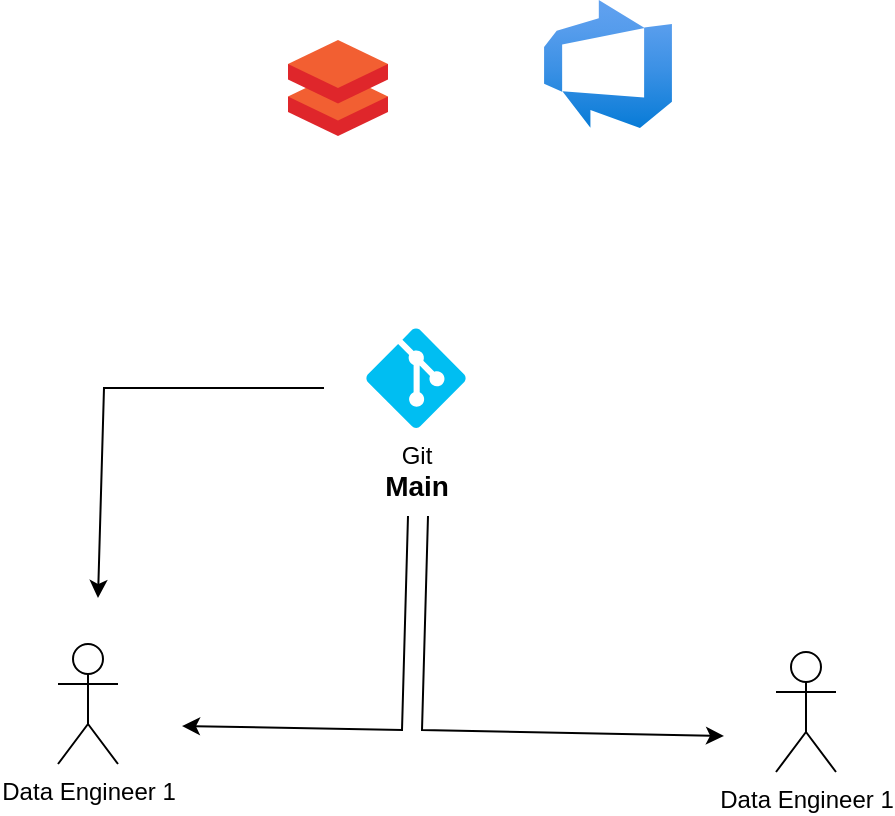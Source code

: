 <mxfile version="24.3.0" type="device">
  <diagram name="Page-1" id="CZnWD2TztaOOyiLP18rt">
    <mxGraphModel dx="1786" dy="793" grid="0" gridSize="10" guides="1" tooltips="1" connect="1" arrows="1" fold="1" page="0" pageScale="1" pageWidth="850" pageHeight="1100" math="0" shadow="0">
      <root>
        <mxCell id="0" />
        <mxCell id="1" parent="0" />
        <mxCell id="CMimWmpDLu9Ur75W0AAS-1" value="Data Engineer 1" style="shape=umlActor;verticalLabelPosition=bottom;verticalAlign=top;html=1;outlineConnect=0;" vertex="1" parent="1">
          <mxGeometry x="-71" y="481" width="30" height="60" as="geometry" />
        </mxCell>
        <mxCell id="CMimWmpDLu9Ur75W0AAS-3" value="Data Engineer 1" style="shape=umlActor;verticalLabelPosition=bottom;verticalAlign=top;html=1;outlineConnect=0;" vertex="1" parent="1">
          <mxGeometry x="288" y="485" width="30" height="60" as="geometry" />
        </mxCell>
        <mxCell id="CMimWmpDLu9Ur75W0AAS-4" value="" style="image;sketch=0;aspect=fixed;html=1;points=[];align=center;fontSize=12;image=img/lib/mscae/Databricks.svg;" vertex="1" parent="1">
          <mxGeometry x="44" y="179" width="50" height="48" as="geometry" />
        </mxCell>
        <mxCell id="CMimWmpDLu9Ur75W0AAS-5" value="" style="image;aspect=fixed;html=1;points=[];align=center;fontSize=12;image=img/lib/azure2/devops/Azure_DevOps.svg;" vertex="1" parent="1">
          <mxGeometry x="172" y="159" width="64" height="64" as="geometry" />
        </mxCell>
        <mxCell id="CMimWmpDLu9Ur75W0AAS-9" value="Git&lt;div&gt;&lt;b&gt;&lt;font style=&quot;font-size: 14px;&quot;&gt;Main&lt;/font&gt;&lt;/b&gt;&lt;/div&gt;" style="verticalLabelPosition=bottom;html=1;verticalAlign=top;align=center;strokeColor=none;fillColor=#00BEF2;shape=mxgraph.azure.git_repository;" vertex="1" parent="1">
          <mxGeometry x="83" y="323" width="50" height="50" as="geometry" />
        </mxCell>
        <mxCell id="CMimWmpDLu9Ur75W0AAS-24" value="" style="endArrow=classic;html=1;rounded=0;verticalAlign=top;" edge="1" parent="1">
          <mxGeometry width="50" height="50" relative="1" as="geometry">
            <mxPoint x="104" y="417" as="sourcePoint" />
            <mxPoint x="-9" y="522" as="targetPoint" />
            <Array as="points">
              <mxPoint x="101" y="524" />
            </Array>
          </mxGeometry>
        </mxCell>
        <mxCell id="CMimWmpDLu9Ur75W0AAS-25" value="" style="endArrow=classic;html=1;rounded=0;verticalAlign=top;" edge="1" parent="1">
          <mxGeometry width="50" height="50" relative="1" as="geometry">
            <mxPoint x="114" y="417" as="sourcePoint" />
            <mxPoint x="262" y="527" as="targetPoint" />
            <Array as="points">
              <mxPoint x="111" y="524" />
            </Array>
          </mxGeometry>
        </mxCell>
        <mxCell id="CMimWmpDLu9Ur75W0AAS-26" value="" style="endArrow=classic;html=1;rounded=0;verticalAlign=top;" edge="1" parent="1">
          <mxGeometry width="50" height="50" relative="1" as="geometry">
            <mxPoint x="62" y="353" as="sourcePoint" />
            <mxPoint x="-51" y="458" as="targetPoint" />
            <Array as="points">
              <mxPoint x="-48" y="353" />
            </Array>
          </mxGeometry>
        </mxCell>
      </root>
    </mxGraphModel>
  </diagram>
</mxfile>
